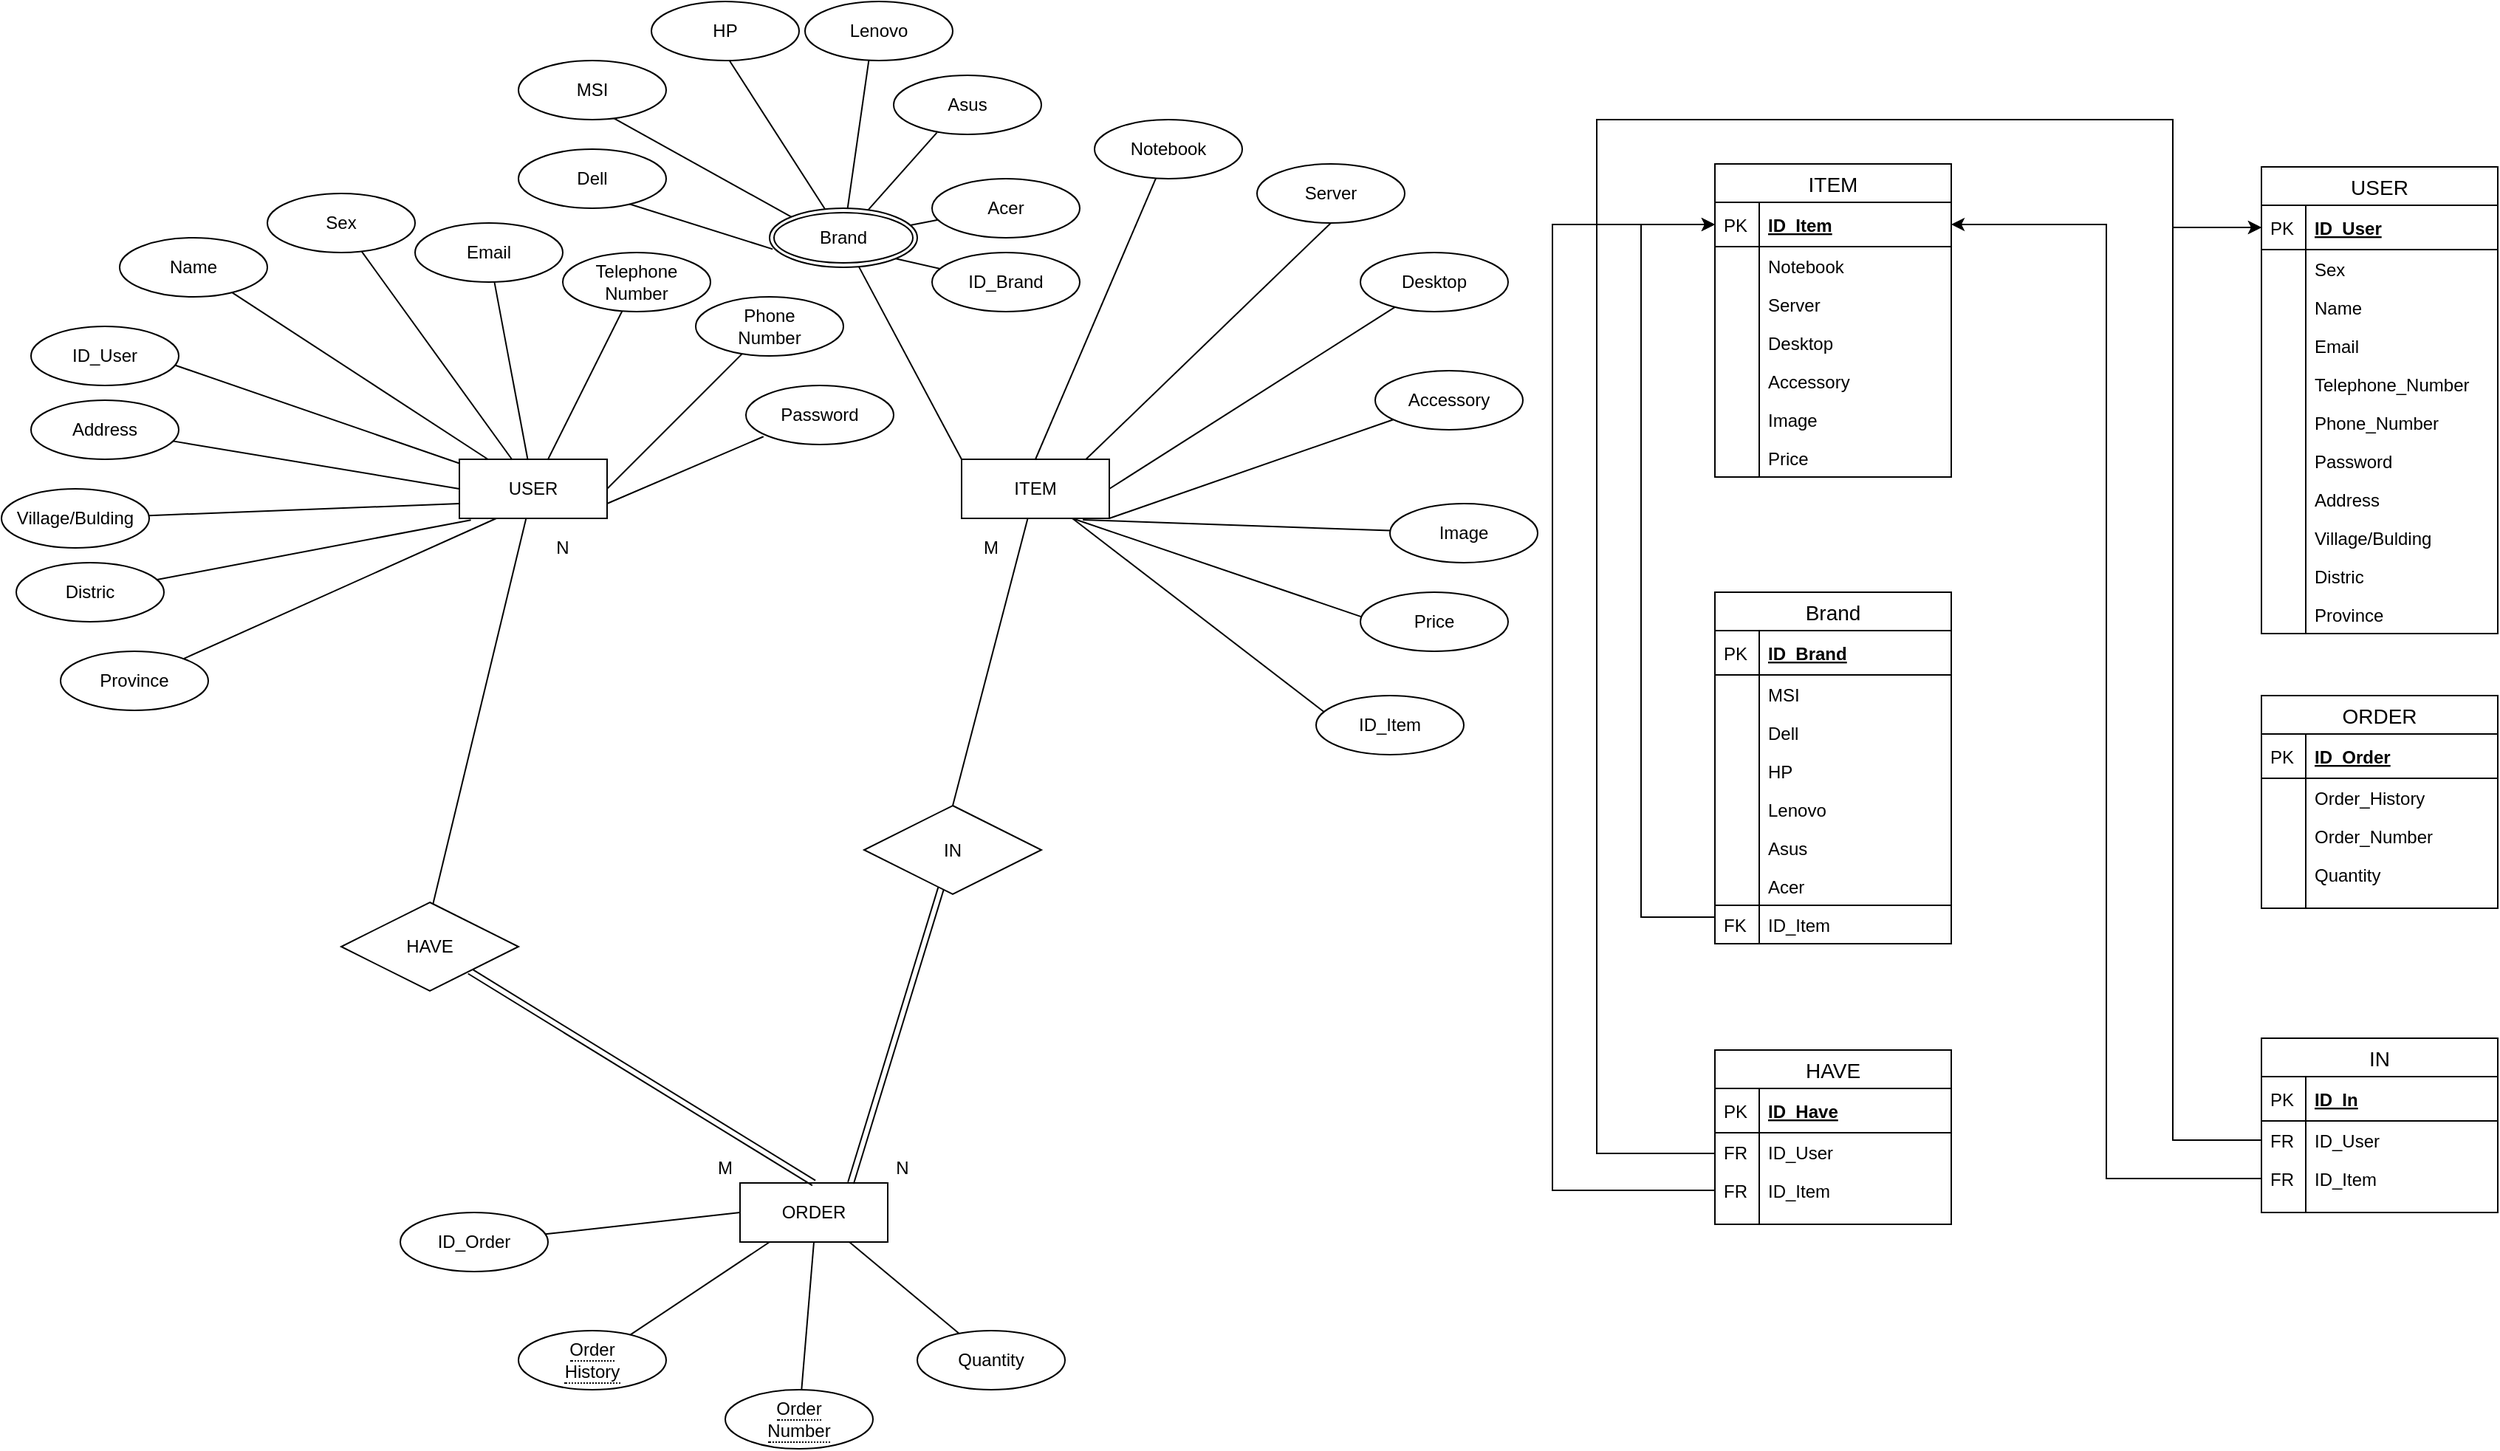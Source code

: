 <mxfile version="13.0.1" type="github"><diagram id="jLNJ8YTqnzQftKwEinK1" name="Page-1"><mxGraphModel dx="2751" dy="1066" grid="1" gridSize="10" guides="1" tooltips="1" connect="1" arrows="1" fold="1" page="1" pageScale="1" pageWidth="827" pageHeight="1169" math="0" shadow="0"><root><mxCell id="0"/><mxCell id="1" parent="0"/><mxCell id="xTYF9FZ2eSuwP9FKiqnU-60" style="edgeStyle=none;rounded=0;orthogonalLoop=1;jettySize=auto;html=1;entryX=0.5;entryY=0.167;entryDx=0;entryDy=0;entryPerimeter=0;endArrow=none;endFill=0;" edge="1" parent="1" source="xTYF9FZ2eSuwP9FKiqnU-1" target="xTYF9FZ2eSuwP9FKiqnU-59"><mxGeometry relative="1" as="geometry"/></mxCell><mxCell id="xTYF9FZ2eSuwP9FKiqnU-1" value="USER" style="whiteSpace=wrap;html=1;align=center;" vertex="1" parent="1"><mxGeometry x="80" y="320" width="100" height="40" as="geometry"/></mxCell><mxCell id="xTYF9FZ2eSuwP9FKiqnU-68" style="edgeStyle=none;rounded=0;orthogonalLoop=1;jettySize=auto;html=1;entryX=0.5;entryY=0;entryDx=0;entryDy=0;endArrow=none;endFill=0;" edge="1" parent="1" source="xTYF9FZ2eSuwP9FKiqnU-2" target="xTYF9FZ2eSuwP9FKiqnU-67"><mxGeometry relative="1" as="geometry"/></mxCell><mxCell id="xTYF9FZ2eSuwP9FKiqnU-2" value="ITEM" style="whiteSpace=wrap;html=1;align=center;" vertex="1" parent="1"><mxGeometry x="420" y="320" width="100" height="40" as="geometry"/></mxCell><mxCell id="xTYF9FZ2eSuwP9FKiqnU-27" style="edgeStyle=none;rounded=0;orthogonalLoop=1;jettySize=auto;html=1;entryX=0.821;entryY=1.025;entryDx=0;entryDy=0;entryPerimeter=0;endArrow=none;endFill=0;" edge="1" parent="1" source="xTYF9FZ2eSuwP9FKiqnU-3" target="xTYF9FZ2eSuwP9FKiqnU-2"><mxGeometry relative="1" as="geometry"/></mxCell><mxCell id="xTYF9FZ2eSuwP9FKiqnU-3" value="Image" style="ellipse;whiteSpace=wrap;html=1;align=center;" vertex="1" parent="1"><mxGeometry x="710" y="350" width="100" height="40" as="geometry"/></mxCell><mxCell id="xTYF9FZ2eSuwP9FKiqnU-22" style="edgeStyle=none;rounded=0;orthogonalLoop=1;jettySize=auto;html=1;entryX=0.5;entryY=0;entryDx=0;entryDy=0;endArrow=none;endFill=0;" edge="1" parent="1" source="xTYF9FZ2eSuwP9FKiqnU-4" target="xTYF9FZ2eSuwP9FKiqnU-2"><mxGeometry relative="1" as="geometry"/></mxCell><mxCell id="xTYF9FZ2eSuwP9FKiqnU-4" value="Notebook&lt;br&gt;" style="ellipse;whiteSpace=wrap;html=1;align=center;" vertex="1" parent="1"><mxGeometry x="510" y="90" width="100" height="40" as="geometry"/></mxCell><mxCell id="xTYF9FZ2eSuwP9FKiqnU-21" style="edgeStyle=none;rounded=0;orthogonalLoop=1;jettySize=auto;html=1;exitX=0.5;exitY=1;exitDx=0;exitDy=0;entryX=0.843;entryY=-0.002;entryDx=0;entryDy=0;entryPerimeter=0;endArrow=none;endFill=0;" edge="1" parent="1" source="xTYF9FZ2eSuwP9FKiqnU-5" target="xTYF9FZ2eSuwP9FKiqnU-2"><mxGeometry relative="1" as="geometry"/></mxCell><mxCell id="xTYF9FZ2eSuwP9FKiqnU-5" value="Server" style="ellipse;whiteSpace=wrap;html=1;align=center;" vertex="1" parent="1"><mxGeometry x="620" y="120" width="100" height="40" as="geometry"/></mxCell><mxCell id="xTYF9FZ2eSuwP9FKiqnU-20" style="edgeStyle=none;rounded=0;orthogonalLoop=1;jettySize=auto;html=1;entryX=0;entryY=0;entryDx=0;entryDy=0;endArrow=none;endFill=0;" edge="1" parent="1" source="xTYF9FZ2eSuwP9FKiqnU-7" target="xTYF9FZ2eSuwP9FKiqnU-2"><mxGeometry relative="1" as="geometry"/></mxCell><mxCell id="xTYF9FZ2eSuwP9FKiqnU-7" value="Brand" style="ellipse;shape=doubleEllipse;margin=3;whiteSpace=wrap;html=1;align=center;" vertex="1" parent="1"><mxGeometry x="290" y="150" width="100" height="40" as="geometry"/></mxCell><mxCell id="xTYF9FZ2eSuwP9FKiqnU-15" style="edgeStyle=none;rounded=0;orthogonalLoop=1;jettySize=auto;html=1;entryX=0;entryY=0;entryDx=0;entryDy=0;endArrow=none;endFill=0;" edge="1" parent="1" target="xTYF9FZ2eSuwP9FKiqnU-7"><mxGeometry relative="1" as="geometry"><mxPoint x="179.341" y="86.194" as="sourcePoint"/></mxGeometry></mxCell><mxCell id="xTYF9FZ2eSuwP9FKiqnU-16" style="edgeStyle=none;rounded=0;orthogonalLoop=1;jettySize=auto;html=1;endArrow=none;endFill=0;" edge="1" parent="1" target="xTYF9FZ2eSuwP9FKiqnU-7"><mxGeometry relative="1" as="geometry"><mxPoint x="262.43" y="49.372" as="sourcePoint"/></mxGeometry></mxCell><mxCell id="xTYF9FZ2eSuwP9FKiqnU-14" style="rounded=0;orthogonalLoop=1;jettySize=auto;html=1;entryX=0.021;entryY=0.692;entryDx=0;entryDy=0;entryPerimeter=0;endArrow=none;endFill=0;" edge="1" parent="1" target="xTYF9FZ2eSuwP9FKiqnU-7"><mxGeometry relative="1" as="geometry"><mxPoint x="179.559" y="142.232" as="sourcePoint"/></mxGeometry></mxCell><mxCell id="xTYF9FZ2eSuwP9FKiqnU-19" style="edgeStyle=none;rounded=0;orthogonalLoop=1;jettySize=auto;html=1;endArrow=none;endFill=0;" edge="1" parent="1" target="xTYF9FZ2eSuwP9FKiqnU-7"><mxGeometry relative="1" as="geometry"><mxPoint x="404.061" y="157.896" as="sourcePoint"/></mxGeometry></mxCell><mxCell id="xTYF9FZ2eSuwP9FKiqnU-18" style="edgeStyle=none;rounded=0;orthogonalLoop=1;jettySize=auto;html=1;endArrow=none;endFill=0;" edge="1" parent="1" target="xTYF9FZ2eSuwP9FKiqnU-7"><mxGeometry relative="1" as="geometry"><mxPoint x="403.276" y="98.848" as="sourcePoint"/></mxGeometry></mxCell><mxCell id="xTYF9FZ2eSuwP9FKiqnU-17" style="edgeStyle=none;rounded=0;orthogonalLoop=1;jettySize=auto;html=1;endArrow=none;endFill=0;" edge="1" parent="1" target="xTYF9FZ2eSuwP9FKiqnU-7"><mxGeometry relative="1" as="geometry"><mxPoint x="357.171" y="49.968" as="sourcePoint"/></mxGeometry></mxCell><mxCell id="xTYF9FZ2eSuwP9FKiqnU-25" style="edgeStyle=none;rounded=0;orthogonalLoop=1;jettySize=auto;html=1;entryX=1;entryY=0.5;entryDx=0;entryDy=0;endArrow=none;endFill=0;" edge="1" parent="1" target="xTYF9FZ2eSuwP9FKiqnU-2"><mxGeometry relative="1" as="geometry"><mxPoint x="713.391" y="216.933" as="sourcePoint"/></mxGeometry></mxCell><mxCell id="xTYF9FZ2eSuwP9FKiqnU-26" style="edgeStyle=none;rounded=0;orthogonalLoop=1;jettySize=auto;html=1;entryX=1;entryY=1;entryDx=0;entryDy=0;endArrow=none;endFill=0;" edge="1" parent="1" target="xTYF9FZ2eSuwP9FKiqnU-2"><mxGeometry relative="1" as="geometry"><mxPoint x="712.27" y="293.124" as="sourcePoint"/></mxGeometry></mxCell><mxCell id="xTYF9FZ2eSuwP9FKiqnU-29" style="edgeStyle=none;rounded=0;orthogonalLoop=1;jettySize=auto;html=1;entryX=0.75;entryY=1;entryDx=0;entryDy=0;endArrow=none;endFill=0;" edge="1" parent="1" target="xTYF9FZ2eSuwP9FKiqnU-2"><mxGeometry relative="1" as="geometry"><mxPoint x="691.923" y="427.038" as="sourcePoint"/></mxGeometry></mxCell><mxCell id="xTYF9FZ2eSuwP9FKiqnU-31" style="edgeStyle=none;rounded=0;orthogonalLoop=1;jettySize=auto;html=1;endArrow=none;endFill=0;" edge="1" parent="1" target="xTYF9FZ2eSuwP9FKiqnU-1"><mxGeometry relative="1" as="geometry"><mxPoint x="-121.981" y="252.99" as="sourcePoint"/></mxGeometry></mxCell><mxCell id="xTYF9FZ2eSuwP9FKiqnU-34" style="edgeStyle=none;rounded=0;orthogonalLoop=1;jettySize=auto;html=1;endArrow=none;endFill=0;" edge="1" parent="1" source="xTYF9FZ2eSuwP9FKiqnU-32" target="xTYF9FZ2eSuwP9FKiqnU-1"><mxGeometry relative="1" as="geometry"/></mxCell><mxCell id="xTYF9FZ2eSuwP9FKiqnU-32" value="Name" style="ellipse;whiteSpace=wrap;html=1;align=center;" vertex="1" parent="1"><mxGeometry x="-150" y="170" width="100" height="40" as="geometry"/></mxCell><mxCell id="xTYF9FZ2eSuwP9FKiqnU-35" style="edgeStyle=none;rounded=0;orthogonalLoop=1;jettySize=auto;html=1;endArrow=none;endFill=0;" edge="1" parent="1" target="xTYF9FZ2eSuwP9FKiqnU-1"><mxGeometry relative="1" as="geometry"><mxPoint x="13.815" y="179.221" as="sourcePoint"/></mxGeometry></mxCell><mxCell id="xTYF9FZ2eSuwP9FKiqnU-39" style="edgeStyle=none;rounded=0;orthogonalLoop=1;jettySize=auto;html=1;entryX=0;entryY=0.5;entryDx=0;entryDy=0;endArrow=none;endFill=0;" edge="1" parent="1" source="xTYF9FZ2eSuwP9FKiqnU-36" target="xTYF9FZ2eSuwP9FKiqnU-1"><mxGeometry relative="1" as="geometry"/></mxCell><mxCell id="xTYF9FZ2eSuwP9FKiqnU-36" value="Address" style="ellipse;whiteSpace=wrap;html=1;align=center;" vertex="1" parent="1"><mxGeometry x="-210" y="280" width="100" height="40" as="geometry"/></mxCell><mxCell id="xTYF9FZ2eSuwP9FKiqnU-41" style="edgeStyle=none;rounded=0;orthogonalLoop=1;jettySize=auto;html=1;endArrow=none;endFill=0;" edge="1" parent="1" target="xTYF9FZ2eSuwP9FKiqnU-1"><mxGeometry relative="1" as="geometry"><mxPoint x="103.704" y="199.945" as="sourcePoint"/></mxGeometry></mxCell><mxCell id="xTYF9FZ2eSuwP9FKiqnU-42" style="edgeStyle=none;rounded=0;orthogonalLoop=1;jettySize=auto;html=1;endArrow=none;endFill=0;" edge="1" parent="1" source="xTYF9FZ2eSuwP9FKiqnU-38" target="xTYF9FZ2eSuwP9FKiqnU-1"><mxGeometry relative="1" as="geometry"/></mxCell><mxCell id="xTYF9FZ2eSuwP9FKiqnU-38" value="Telephone&lt;br&gt;Number" style="ellipse;whiteSpace=wrap;html=1;align=center;" vertex="1" parent="1"><mxGeometry x="150" y="180" width="100" height="40" as="geometry"/></mxCell><mxCell id="xTYF9FZ2eSuwP9FKiqnU-43" style="edgeStyle=none;rounded=0;orthogonalLoop=1;jettySize=auto;html=1;entryX=1;entryY=0.5;entryDx=0;entryDy=0;endArrow=none;endFill=0;" edge="1" parent="1" source="xTYF9FZ2eSuwP9FKiqnU-40" target="xTYF9FZ2eSuwP9FKiqnU-1"><mxGeometry relative="1" as="geometry"/></mxCell><mxCell id="xTYF9FZ2eSuwP9FKiqnU-40" value="Phone&lt;br&gt;Number" style="ellipse;whiteSpace=wrap;html=1;align=center;" vertex="1" parent="1"><mxGeometry x="240" y="210" width="100" height="40" as="geometry"/></mxCell><mxCell id="xTYF9FZ2eSuwP9FKiqnU-66" style="edgeStyle=none;rounded=0;orthogonalLoop=1;jettySize=auto;html=1;entryX=0.75;entryY=1;entryDx=0;entryDy=0;endArrow=none;endFill=0;" edge="1" parent="1" target="xTYF9FZ2eSuwP9FKiqnU-2"><mxGeometry relative="1" as="geometry"><mxPoint x="666.932" y="492.256" as="sourcePoint"/></mxGeometry></mxCell><mxCell id="xTYF9FZ2eSuwP9FKiqnU-55" style="edgeStyle=none;rounded=0;orthogonalLoop=1;jettySize=auto;html=1;endArrow=none;endFill=0;" edge="1" parent="1" source="xTYF9FZ2eSuwP9FKiqnU-45" target="xTYF9FZ2eSuwP9FKiqnU-53"><mxGeometry relative="1" as="geometry"/></mxCell><mxCell id="xTYF9FZ2eSuwP9FKiqnU-45" value="&lt;span style=&quot;border-bottom: 1px dotted&quot;&gt;Order&lt;br&gt;History&lt;br&gt;&lt;/span&gt;" style="ellipse;whiteSpace=wrap;html=1;align=center;" vertex="1" parent="1"><mxGeometry x="120" y="910" width="100" height="40" as="geometry"/></mxCell><mxCell id="xTYF9FZ2eSuwP9FKiqnU-54" style="edgeStyle=none;rounded=0;orthogonalLoop=1;jettySize=auto;html=1;endArrow=none;endFill=0;entryX=1;entryY=0.75;entryDx=0;entryDy=0;" edge="1" parent="1" target="xTYF9FZ2eSuwP9FKiqnU-1"><mxGeometry relative="1" as="geometry"><mxPoint x="285.884" y="304.621" as="sourcePoint"/></mxGeometry></mxCell><mxCell id="xTYF9FZ2eSuwP9FKiqnU-52" style="edgeStyle=none;rounded=0;orthogonalLoop=1;jettySize=auto;html=1;entryX=0.25;entryY=1;entryDx=0;entryDy=0;endArrow=none;endFill=0;" edge="1" parent="1" target="xTYF9FZ2eSuwP9FKiqnU-1"><mxGeometry relative="1" as="geometry"><mxPoint x="-106.74" y="455.067" as="sourcePoint"/></mxGeometry></mxCell><mxCell id="xTYF9FZ2eSuwP9FKiqnU-51" style="edgeStyle=none;rounded=0;orthogonalLoop=1;jettySize=auto;html=1;entryX=0.078;entryY=1.028;entryDx=0;entryDy=0;entryPerimeter=0;endArrow=none;endFill=0;" edge="1" parent="1" target="xTYF9FZ2eSuwP9FKiqnU-1"><mxGeometry relative="1" as="geometry"><mxPoint x="-124.695" y="401.538" as="sourcePoint"/></mxGeometry></mxCell><mxCell id="xTYF9FZ2eSuwP9FKiqnU-50" style="edgeStyle=none;rounded=0;orthogonalLoop=1;jettySize=auto;html=1;entryX=0;entryY=0.75;entryDx=0;entryDy=0;endArrow=none;endFill=0;" edge="1" parent="1" source="xTYF9FZ2eSuwP9FKiqnU-49" target="xTYF9FZ2eSuwP9FKiqnU-1"><mxGeometry relative="1" as="geometry"/></mxCell><mxCell id="xTYF9FZ2eSuwP9FKiqnU-49" value="Village/Bulding" style="ellipse;whiteSpace=wrap;html=1;align=center;" vertex="1" parent="1"><mxGeometry x="-230" y="340" width="100" height="40" as="geometry"/></mxCell><mxCell id="xTYF9FZ2eSuwP9FKiqnU-58" style="edgeStyle=none;rounded=0;orthogonalLoop=1;jettySize=auto;html=1;endArrow=none;endFill=0;" edge="1" parent="1" source="xTYF9FZ2eSuwP9FKiqnU-53" target="xTYF9FZ2eSuwP9FKiqnU-57"><mxGeometry relative="1" as="geometry"/></mxCell><mxCell id="xTYF9FZ2eSuwP9FKiqnU-53" value="ORDER" style="whiteSpace=wrap;html=1;align=center;" vertex="1" parent="1"><mxGeometry x="270" y="810" width="100" height="40" as="geometry"/></mxCell><mxCell id="xTYF9FZ2eSuwP9FKiqnU-57" value="Quantity" style="ellipse;whiteSpace=wrap;html=1;align=center;" vertex="1" parent="1"><mxGeometry x="390" y="910" width="100" height="40" as="geometry"/></mxCell><mxCell id="xTYF9FZ2eSuwP9FKiqnU-61" style="edgeStyle=none;rounded=0;orthogonalLoop=1;jettySize=auto;html=1;entryX=0.5;entryY=0;entryDx=0;entryDy=0;endArrow=none;endFill=0;shape=link;" edge="1" parent="1" source="xTYF9FZ2eSuwP9FKiqnU-59" target="xTYF9FZ2eSuwP9FKiqnU-53"><mxGeometry relative="1" as="geometry"/></mxCell><mxCell id="xTYF9FZ2eSuwP9FKiqnU-59" value="HAVE" style="shape=rhombus;perimeter=rhombusPerimeter;whiteSpace=wrap;html=1;align=center;" vertex="1" parent="1"><mxGeometry y="620" width="120" height="60" as="geometry"/></mxCell><mxCell id="xTYF9FZ2eSuwP9FKiqnU-63" style="edgeStyle=none;rounded=0;orthogonalLoop=1;jettySize=auto;html=1;entryX=0.5;entryY=1;entryDx=0;entryDy=0;endArrow=none;endFill=0;" edge="1" parent="1" source="xTYF9FZ2eSuwP9FKiqnU-62" target="xTYF9FZ2eSuwP9FKiqnU-53"><mxGeometry relative="1" as="geometry"/></mxCell><mxCell id="xTYF9FZ2eSuwP9FKiqnU-62" value="&lt;span style=&quot;border-bottom: 1px dotted&quot;&gt;Order&lt;br&gt;Number&lt;br&gt;&lt;/span&gt;" style="ellipse;whiteSpace=wrap;html=1;align=center;" vertex="1" parent="1"><mxGeometry x="260" y="950" width="100" height="40" as="geometry"/></mxCell><mxCell id="xTYF9FZ2eSuwP9FKiqnU-65" style="edgeStyle=none;rounded=0;orthogonalLoop=1;jettySize=auto;html=1;entryX=0;entryY=0.5;entryDx=0;entryDy=0;endArrow=none;endFill=0;" edge="1" parent="1" source="xTYF9FZ2eSuwP9FKiqnU-64" target="xTYF9FZ2eSuwP9FKiqnU-53"><mxGeometry relative="1" as="geometry"/></mxCell><mxCell id="xTYF9FZ2eSuwP9FKiqnU-64" value="ID_Order" style="ellipse;whiteSpace=wrap;html=1;align=center;" vertex="1" parent="1"><mxGeometry x="40" y="830" width="100" height="40" as="geometry"/></mxCell><mxCell id="xTYF9FZ2eSuwP9FKiqnU-69" style="edgeStyle=none;rounded=0;orthogonalLoop=1;jettySize=auto;html=1;entryX=0.75;entryY=0;entryDx=0;entryDy=0;endArrow=none;endFill=0;shape=link;" edge="1" parent="1" source="xTYF9FZ2eSuwP9FKiqnU-67" target="xTYF9FZ2eSuwP9FKiqnU-53"><mxGeometry relative="1" as="geometry"/></mxCell><mxCell id="xTYF9FZ2eSuwP9FKiqnU-67" value="IN" style="shape=rhombus;perimeter=rhombusPerimeter;whiteSpace=wrap;html=1;align=center;" vertex="1" parent="1"><mxGeometry x="354" y="554.5" width="120" height="60" as="geometry"/></mxCell><mxCell id="xTYF9FZ2eSuwP9FKiqnU-70" value="N" style="text;html=1;strokeColor=none;fillColor=none;align=center;verticalAlign=middle;whiteSpace=wrap;rounded=0;" vertex="1" parent="1"><mxGeometry x="130" y="370" width="40" height="20" as="geometry"/></mxCell><mxCell id="xTYF9FZ2eSuwP9FKiqnU-71" value="M" style="text;html=1;strokeColor=none;fillColor=none;align=center;verticalAlign=middle;whiteSpace=wrap;rounded=0;" vertex="1" parent="1"><mxGeometry x="240" y="790" width="40" height="20" as="geometry"/></mxCell><mxCell id="xTYF9FZ2eSuwP9FKiqnU-72" value="N" style="text;html=1;strokeColor=none;fillColor=none;align=center;verticalAlign=middle;whiteSpace=wrap;rounded=0;" vertex="1" parent="1"><mxGeometry x="360" y="790" width="40" height="20" as="geometry"/></mxCell><mxCell id="xTYF9FZ2eSuwP9FKiqnU-73" value="M" style="text;html=1;strokeColor=none;fillColor=none;align=center;verticalAlign=middle;whiteSpace=wrap;rounded=0;" vertex="1" parent="1"><mxGeometry x="420" y="370" width="40" height="20" as="geometry"/></mxCell><mxCell id="xTYF9FZ2eSuwP9FKiqnU-113" style="edgeStyle=none;rounded=0;orthogonalLoop=1;jettySize=auto;html=1;entryX=1;entryY=1;entryDx=0;entryDy=0;endArrow=none;endFill=0;" edge="1" parent="1" target="xTYF9FZ2eSuwP9FKiqnU-7"><mxGeometry relative="1" as="geometry"><mxPoint x="405.4" y="190.959" as="sourcePoint"/></mxGeometry></mxCell><mxCell id="xTYF9FZ2eSuwP9FKiqnU-114" value="Asus" style="ellipse;whiteSpace=wrap;html=1;align=center;" vertex="1" parent="1"><mxGeometry x="374" y="60" width="100" height="40" as="geometry"/></mxCell><mxCell id="xTYF9FZ2eSuwP9FKiqnU-115" value="Desktop" style="ellipse;whiteSpace=wrap;html=1;align=center;" vertex="1" parent="1"><mxGeometry x="690" y="180" width="100" height="40" as="geometry"/></mxCell><mxCell id="xTYF9FZ2eSuwP9FKiqnU-116" value="Accessory" style="ellipse;whiteSpace=wrap;html=1;align=center;" vertex="1" parent="1"><mxGeometry x="700" y="260" width="100" height="40" as="geometry"/></mxCell><mxCell id="xTYF9FZ2eSuwP9FKiqnU-117" value="Price" style="ellipse;whiteSpace=wrap;html=1;align=center;" vertex="1" parent="1"><mxGeometry x="690" y="410" width="100" height="40" as="geometry"/></mxCell><mxCell id="xTYF9FZ2eSuwP9FKiqnU-119" value="ID_Item" style="ellipse;whiteSpace=wrap;html=1;align=center;" vertex="1" parent="1"><mxGeometry x="660" y="480" width="100" height="40" as="geometry"/></mxCell><mxCell id="xTYF9FZ2eSuwP9FKiqnU-120" value="Password" style="ellipse;whiteSpace=wrap;html=1;align=center;" vertex="1" parent="1"><mxGeometry x="274" y="270" width="100" height="40" as="geometry"/></mxCell><mxCell id="xTYF9FZ2eSuwP9FKiqnU-121" value="Email" style="ellipse;whiteSpace=wrap;html=1;align=center;" vertex="1" parent="1"><mxGeometry x="50" y="160" width="100" height="40" as="geometry"/></mxCell><mxCell id="xTYF9FZ2eSuwP9FKiqnU-122" value="Sex" style="ellipse;whiteSpace=wrap;html=1;align=center;" vertex="1" parent="1"><mxGeometry x="-50" y="140" width="100" height="40" as="geometry"/></mxCell><mxCell id="xTYF9FZ2eSuwP9FKiqnU-123" value="ID_User" style="ellipse;whiteSpace=wrap;html=1;align=center;" vertex="1" parent="1"><mxGeometry x="-210" y="230" width="100" height="40" as="geometry"/></mxCell><mxCell id="xTYF9FZ2eSuwP9FKiqnU-124" value="Distric" style="ellipse;whiteSpace=wrap;html=1;align=center;" vertex="1" parent="1"><mxGeometry x="-220" y="390" width="100" height="40" as="geometry"/></mxCell><mxCell id="xTYF9FZ2eSuwP9FKiqnU-125" value="Province" style="ellipse;whiteSpace=wrap;html=1;align=center;" vertex="1" parent="1"><mxGeometry x="-190" y="450" width="100" height="40" as="geometry"/></mxCell><mxCell id="xTYF9FZ2eSuwP9FKiqnU-126" value="ID_Brand" style="ellipse;whiteSpace=wrap;html=1;align=center;" vertex="1" parent="1"><mxGeometry x="400" y="180" width="100" height="40" as="geometry"/></mxCell><mxCell id="xTYF9FZ2eSuwP9FKiqnU-127" value="Lenovo" style="ellipse;whiteSpace=wrap;html=1;align=center;" vertex="1" parent="1"><mxGeometry x="314" y="10" width="100" height="40" as="geometry"/></mxCell><mxCell id="xTYF9FZ2eSuwP9FKiqnU-128" value="HP" style="ellipse;whiteSpace=wrap;html=1;align=center;" vertex="1" parent="1"><mxGeometry x="210" y="10" width="100" height="40" as="geometry"/></mxCell><mxCell id="xTYF9FZ2eSuwP9FKiqnU-129" value="MSI" style="ellipse;whiteSpace=wrap;html=1;align=center;" vertex="1" parent="1"><mxGeometry x="120" y="50" width="100" height="40" as="geometry"/></mxCell><mxCell id="xTYF9FZ2eSuwP9FKiqnU-132" value="Dell" style="ellipse;whiteSpace=wrap;html=1;align=center;" vertex="1" parent="1"><mxGeometry x="120" y="110" width="100" height="40" as="geometry"/></mxCell><mxCell id="xTYF9FZ2eSuwP9FKiqnU-133" value="Acer" style="ellipse;whiteSpace=wrap;html=1;align=center;" vertex="1" parent="1"><mxGeometry x="400" y="130" width="100" height="40" as="geometry"/></mxCell><mxCell id="xTYF9FZ2eSuwP9FKiqnU-138" style="edgeStyle=orthogonalEdgeStyle;rounded=0;orthogonalLoop=1;jettySize=auto;html=1;entryX=0;entryY=0.5;entryDx=0;entryDy=0;startArrow=classic;startFill=1;endArrow=none;endFill=0;" edge="1" parent="1" source="xTYF9FZ2eSuwP9FKiqnU-75" target="xTYF9FZ2eSuwP9FKiqnU-110"><mxGeometry relative="1" as="geometry"><Array as="points"><mxPoint x="880" y="161"/><mxPoint x="880" y="630"/><mxPoint x="930" y="630"/></Array></mxGeometry></mxCell><mxCell id="xTYF9FZ2eSuwP9FKiqnU-74" value="ITEM" style="swimlane;fontStyle=0;childLayout=stackLayout;horizontal=1;startSize=26;horizontalStack=0;resizeParent=1;resizeParentMax=0;resizeLast=0;collapsible=1;marginBottom=0;align=center;fontSize=14;" vertex="1" parent="1"><mxGeometry x="930" y="120" width="160" height="212" as="geometry"/></mxCell><mxCell id="xTYF9FZ2eSuwP9FKiqnU-75" value="ID_Item" style="shape=partialRectangle;top=0;left=0;right=0;bottom=1;align=left;verticalAlign=middle;fillColor=none;spacingLeft=34;spacingRight=4;overflow=hidden;rotatable=0;points=[[0,0.5],[1,0.5]];portConstraint=eastwest;dropTarget=0;fontStyle=5;fontSize=12;" vertex="1" parent="xTYF9FZ2eSuwP9FKiqnU-74"><mxGeometry y="26" width="160" height="30" as="geometry"/></mxCell><mxCell id="xTYF9FZ2eSuwP9FKiqnU-76" value="PK" style="shape=partialRectangle;top=0;left=0;bottom=0;fillColor=none;align=left;verticalAlign=middle;spacingLeft=4;spacingRight=4;overflow=hidden;rotatable=0;points=[];portConstraint=eastwest;part=1;fontSize=12;" vertex="1" connectable="0" parent="xTYF9FZ2eSuwP9FKiqnU-75"><mxGeometry width="30" height="30" as="geometry"/></mxCell><mxCell id="xTYF9FZ2eSuwP9FKiqnU-77" value="Notebook" style="shape=partialRectangle;top=0;left=0;right=0;bottom=0;align=left;verticalAlign=top;fillColor=none;spacingLeft=34;spacingRight=4;overflow=hidden;rotatable=0;points=[[0,0.5],[1,0.5]];portConstraint=eastwest;dropTarget=0;fontSize=12;" vertex="1" parent="xTYF9FZ2eSuwP9FKiqnU-74"><mxGeometry y="56" width="160" height="26" as="geometry"/></mxCell><mxCell id="xTYF9FZ2eSuwP9FKiqnU-78" value="" style="shape=partialRectangle;top=0;left=0;bottom=0;fillColor=none;align=left;verticalAlign=top;spacingLeft=4;spacingRight=4;overflow=hidden;rotatable=0;points=[];portConstraint=eastwest;part=1;fontSize=12;" vertex="1" connectable="0" parent="xTYF9FZ2eSuwP9FKiqnU-77"><mxGeometry width="30" height="26" as="geometry"/></mxCell><mxCell id="xTYF9FZ2eSuwP9FKiqnU-79" value="Server" style="shape=partialRectangle;top=0;left=0;right=0;bottom=0;align=left;verticalAlign=top;fillColor=none;spacingLeft=34;spacingRight=4;overflow=hidden;rotatable=0;points=[[0,0.5],[1,0.5]];portConstraint=eastwest;dropTarget=0;fontSize=12;" vertex="1" parent="xTYF9FZ2eSuwP9FKiqnU-74"><mxGeometry y="82" width="160" height="26" as="geometry"/></mxCell><mxCell id="xTYF9FZ2eSuwP9FKiqnU-80" value="" style="shape=partialRectangle;top=0;left=0;bottom=0;fillColor=none;align=left;verticalAlign=top;spacingLeft=4;spacingRight=4;overflow=hidden;rotatable=0;points=[];portConstraint=eastwest;part=1;fontSize=12;" vertex="1" connectable="0" parent="xTYF9FZ2eSuwP9FKiqnU-79"><mxGeometry width="30" height="26" as="geometry"/></mxCell><mxCell id="xTYF9FZ2eSuwP9FKiqnU-81" value="Desktop" style="shape=partialRectangle;top=0;left=0;right=0;bottom=0;align=left;verticalAlign=top;fillColor=none;spacingLeft=34;spacingRight=4;overflow=hidden;rotatable=0;points=[[0,0.5],[1,0.5]];portConstraint=eastwest;dropTarget=0;fontSize=12;" vertex="1" parent="xTYF9FZ2eSuwP9FKiqnU-74"><mxGeometry y="108" width="160" height="26" as="geometry"/></mxCell><mxCell id="xTYF9FZ2eSuwP9FKiqnU-82" value="" style="shape=partialRectangle;top=0;left=0;bottom=0;fillColor=none;align=left;verticalAlign=top;spacingLeft=4;spacingRight=4;overflow=hidden;rotatable=0;points=[];portConstraint=eastwest;part=1;fontSize=12;" vertex="1" connectable="0" parent="xTYF9FZ2eSuwP9FKiqnU-81"><mxGeometry width="30" height="26" as="geometry"/></mxCell><mxCell id="xTYF9FZ2eSuwP9FKiqnU-87" value="Accessory" style="shape=partialRectangle;top=0;left=0;right=0;bottom=0;align=left;verticalAlign=top;fillColor=none;spacingLeft=34;spacingRight=4;overflow=hidden;rotatable=0;points=[[0,0.5],[1,0.5]];portConstraint=eastwest;dropTarget=0;fontSize=12;" vertex="1" parent="xTYF9FZ2eSuwP9FKiqnU-74"><mxGeometry y="134" width="160" height="26" as="geometry"/></mxCell><mxCell id="xTYF9FZ2eSuwP9FKiqnU-88" value="" style="shape=partialRectangle;top=0;left=0;bottom=0;fillColor=none;align=left;verticalAlign=top;spacingLeft=4;spacingRight=4;overflow=hidden;rotatable=0;points=[];portConstraint=eastwest;part=1;fontSize=12;" vertex="1" connectable="0" parent="xTYF9FZ2eSuwP9FKiqnU-87"><mxGeometry width="30" height="26" as="geometry"/></mxCell><mxCell id="xTYF9FZ2eSuwP9FKiqnU-89" value="Image" style="shape=partialRectangle;top=0;left=0;right=0;bottom=0;align=left;verticalAlign=top;fillColor=none;spacingLeft=34;spacingRight=4;overflow=hidden;rotatable=0;points=[[0,0.5],[1,0.5]];portConstraint=eastwest;dropTarget=0;fontSize=12;" vertex="1" parent="xTYF9FZ2eSuwP9FKiqnU-74"><mxGeometry y="160" width="160" height="26" as="geometry"/></mxCell><mxCell id="xTYF9FZ2eSuwP9FKiqnU-90" value="" style="shape=partialRectangle;top=0;left=0;bottom=0;fillColor=none;align=left;verticalAlign=top;spacingLeft=4;spacingRight=4;overflow=hidden;rotatable=0;points=[];portConstraint=eastwest;part=1;fontSize=12;" vertex="1" connectable="0" parent="xTYF9FZ2eSuwP9FKiqnU-89"><mxGeometry width="30" height="26" as="geometry"/></mxCell><mxCell id="xTYF9FZ2eSuwP9FKiqnU-91" value="Price" style="shape=partialRectangle;top=0;left=0;right=0;bottom=0;align=left;verticalAlign=top;fillColor=none;spacingLeft=34;spacingRight=4;overflow=hidden;rotatable=0;points=[[0,0.5],[1,0.5]];portConstraint=eastwest;dropTarget=0;fontSize=12;" vertex="1" parent="xTYF9FZ2eSuwP9FKiqnU-74"><mxGeometry y="186" width="160" height="26" as="geometry"/></mxCell><mxCell id="xTYF9FZ2eSuwP9FKiqnU-92" value="" style="shape=partialRectangle;top=0;left=0;bottom=0;fillColor=none;align=left;verticalAlign=top;spacingLeft=4;spacingRight=4;overflow=hidden;rotatable=0;points=[];portConstraint=eastwest;part=1;fontSize=12;" vertex="1" connectable="0" parent="xTYF9FZ2eSuwP9FKiqnU-91"><mxGeometry width="30" height="26" as="geometry"/></mxCell><mxCell id="xTYF9FZ2eSuwP9FKiqnU-139" value="USER" style="swimlane;fontStyle=0;childLayout=stackLayout;horizontal=1;startSize=26;horizontalStack=0;resizeParent=1;resizeParentMax=0;resizeLast=0;collapsible=1;marginBottom=0;align=center;fontSize=14;" vertex="1" parent="1"><mxGeometry x="1300" y="122" width="160" height="316" as="geometry"/></mxCell><mxCell id="xTYF9FZ2eSuwP9FKiqnU-140" value="ID_User" style="shape=partialRectangle;top=0;left=0;right=0;bottom=1;align=left;verticalAlign=middle;fillColor=none;spacingLeft=34;spacingRight=4;overflow=hidden;rotatable=0;points=[[0,0.5],[1,0.5]];portConstraint=eastwest;dropTarget=0;fontStyle=5;fontSize=12;" vertex="1" parent="xTYF9FZ2eSuwP9FKiqnU-139"><mxGeometry y="26" width="160" height="30" as="geometry"/></mxCell><mxCell id="xTYF9FZ2eSuwP9FKiqnU-141" value="PK" style="shape=partialRectangle;top=0;left=0;bottom=0;fillColor=none;align=left;verticalAlign=middle;spacingLeft=4;spacingRight=4;overflow=hidden;rotatable=0;points=[];portConstraint=eastwest;part=1;fontSize=12;" vertex="1" connectable="0" parent="xTYF9FZ2eSuwP9FKiqnU-140"><mxGeometry width="30" height="30" as="geometry"/></mxCell><mxCell id="xTYF9FZ2eSuwP9FKiqnU-142" value="Sex" style="shape=partialRectangle;top=0;left=0;right=0;bottom=0;align=left;verticalAlign=top;fillColor=none;spacingLeft=34;spacingRight=4;overflow=hidden;rotatable=0;points=[[0,0.5],[1,0.5]];portConstraint=eastwest;dropTarget=0;fontSize=12;" vertex="1" parent="xTYF9FZ2eSuwP9FKiqnU-139"><mxGeometry y="56" width="160" height="26" as="geometry"/></mxCell><mxCell id="xTYF9FZ2eSuwP9FKiqnU-143" value="" style="shape=partialRectangle;top=0;left=0;bottom=0;fillColor=none;align=left;verticalAlign=top;spacingLeft=4;spacingRight=4;overflow=hidden;rotatable=0;points=[];portConstraint=eastwest;part=1;fontSize=12;" vertex="1" connectable="0" parent="xTYF9FZ2eSuwP9FKiqnU-142"><mxGeometry width="30" height="26" as="geometry"/></mxCell><mxCell id="xTYF9FZ2eSuwP9FKiqnU-144" value="Name" style="shape=partialRectangle;top=0;left=0;right=0;bottom=0;align=left;verticalAlign=top;fillColor=none;spacingLeft=34;spacingRight=4;overflow=hidden;rotatable=0;points=[[0,0.5],[1,0.5]];portConstraint=eastwest;dropTarget=0;fontSize=12;" vertex="1" parent="xTYF9FZ2eSuwP9FKiqnU-139"><mxGeometry y="82" width="160" height="26" as="geometry"/></mxCell><mxCell id="xTYF9FZ2eSuwP9FKiqnU-145" value="" style="shape=partialRectangle;top=0;left=0;bottom=0;fillColor=none;align=left;verticalAlign=top;spacingLeft=4;spacingRight=4;overflow=hidden;rotatable=0;points=[];portConstraint=eastwest;part=1;fontSize=12;" vertex="1" connectable="0" parent="xTYF9FZ2eSuwP9FKiqnU-144"><mxGeometry width="30" height="26" as="geometry"/></mxCell><mxCell id="xTYF9FZ2eSuwP9FKiqnU-146" value="Email" style="shape=partialRectangle;top=0;left=0;right=0;bottom=0;align=left;verticalAlign=top;fillColor=none;spacingLeft=34;spacingRight=4;overflow=hidden;rotatable=0;points=[[0,0.5],[1,0.5]];portConstraint=eastwest;dropTarget=0;fontSize=12;" vertex="1" parent="xTYF9FZ2eSuwP9FKiqnU-139"><mxGeometry y="108" width="160" height="26" as="geometry"/></mxCell><mxCell id="xTYF9FZ2eSuwP9FKiqnU-147" value="" style="shape=partialRectangle;top=0;left=0;bottom=0;fillColor=none;align=left;verticalAlign=top;spacingLeft=4;spacingRight=4;overflow=hidden;rotatable=0;points=[];portConstraint=eastwest;part=1;fontSize=12;" vertex="1" connectable="0" parent="xTYF9FZ2eSuwP9FKiqnU-146"><mxGeometry width="30" height="26" as="geometry"/></mxCell><mxCell id="xTYF9FZ2eSuwP9FKiqnU-150" value="Telephone_Number" style="shape=partialRectangle;top=0;left=0;right=0;bottom=0;align=left;verticalAlign=top;fillColor=none;spacingLeft=34;spacingRight=4;overflow=hidden;rotatable=0;points=[[0,0.5],[1,0.5]];portConstraint=eastwest;dropTarget=0;fontSize=12;" vertex="1" parent="xTYF9FZ2eSuwP9FKiqnU-139"><mxGeometry y="134" width="160" height="26" as="geometry"/></mxCell><mxCell id="xTYF9FZ2eSuwP9FKiqnU-151" value="" style="shape=partialRectangle;top=0;left=0;bottom=0;fillColor=none;align=left;verticalAlign=top;spacingLeft=4;spacingRight=4;overflow=hidden;rotatable=0;points=[];portConstraint=eastwest;part=1;fontSize=12;" vertex="1" connectable="0" parent="xTYF9FZ2eSuwP9FKiqnU-150"><mxGeometry width="30" height="26" as="geometry"/></mxCell><mxCell id="xTYF9FZ2eSuwP9FKiqnU-158" value="Phone_Number" style="shape=partialRectangle;top=0;left=0;right=0;bottom=0;align=left;verticalAlign=top;fillColor=none;spacingLeft=34;spacingRight=4;overflow=hidden;rotatable=0;points=[[0,0.5],[1,0.5]];portConstraint=eastwest;dropTarget=0;fontSize=12;" vertex="1" parent="xTYF9FZ2eSuwP9FKiqnU-139"><mxGeometry y="160" width="160" height="26" as="geometry"/></mxCell><mxCell id="xTYF9FZ2eSuwP9FKiqnU-159" value="" style="shape=partialRectangle;top=0;left=0;bottom=0;fillColor=none;align=left;verticalAlign=top;spacingLeft=4;spacingRight=4;overflow=hidden;rotatable=0;points=[];portConstraint=eastwest;part=1;fontSize=12;" vertex="1" connectable="0" parent="xTYF9FZ2eSuwP9FKiqnU-158"><mxGeometry width="30" height="26" as="geometry"/></mxCell><mxCell id="xTYF9FZ2eSuwP9FKiqnU-164" value="Password" style="shape=partialRectangle;top=0;left=0;right=0;bottom=0;align=left;verticalAlign=top;fillColor=none;spacingLeft=34;spacingRight=4;overflow=hidden;rotatable=0;points=[[0,0.5],[1,0.5]];portConstraint=eastwest;dropTarget=0;fontSize=12;" vertex="1" parent="xTYF9FZ2eSuwP9FKiqnU-139"><mxGeometry y="186" width="160" height="26" as="geometry"/></mxCell><mxCell id="xTYF9FZ2eSuwP9FKiqnU-165" value="" style="shape=partialRectangle;top=0;left=0;bottom=0;fillColor=none;align=left;verticalAlign=top;spacingLeft=4;spacingRight=4;overflow=hidden;rotatable=0;points=[];portConstraint=eastwest;part=1;fontSize=12;" vertex="1" connectable="0" parent="xTYF9FZ2eSuwP9FKiqnU-164"><mxGeometry width="30" height="26" as="geometry"/></mxCell><mxCell id="xTYF9FZ2eSuwP9FKiqnU-162" value="Address" style="shape=partialRectangle;top=0;left=0;right=0;bottom=0;align=left;verticalAlign=top;fillColor=none;spacingLeft=34;spacingRight=4;overflow=hidden;rotatable=0;points=[[0,0.5],[1,0.5]];portConstraint=eastwest;dropTarget=0;fontSize=12;" vertex="1" parent="xTYF9FZ2eSuwP9FKiqnU-139"><mxGeometry y="212" width="160" height="26" as="geometry"/></mxCell><mxCell id="xTYF9FZ2eSuwP9FKiqnU-163" value="" style="shape=partialRectangle;top=0;left=0;bottom=0;fillColor=none;align=left;verticalAlign=top;spacingLeft=4;spacingRight=4;overflow=hidden;rotatable=0;points=[];portConstraint=eastwest;part=1;fontSize=12;" vertex="1" connectable="0" parent="xTYF9FZ2eSuwP9FKiqnU-162"><mxGeometry width="30" height="26" as="geometry"/></mxCell><mxCell id="xTYF9FZ2eSuwP9FKiqnU-160" value="Village/Bulding" style="shape=partialRectangle;top=0;left=0;right=0;bottom=0;align=left;verticalAlign=top;fillColor=none;spacingLeft=34;spacingRight=4;overflow=hidden;rotatable=0;points=[[0,0.5],[1,0.5]];portConstraint=eastwest;dropTarget=0;fontSize=12;" vertex="1" parent="xTYF9FZ2eSuwP9FKiqnU-139"><mxGeometry y="238" width="160" height="26" as="geometry"/></mxCell><mxCell id="xTYF9FZ2eSuwP9FKiqnU-161" value="" style="shape=partialRectangle;top=0;left=0;bottom=0;fillColor=none;align=left;verticalAlign=top;spacingLeft=4;spacingRight=4;overflow=hidden;rotatable=0;points=[];portConstraint=eastwest;part=1;fontSize=12;" vertex="1" connectable="0" parent="xTYF9FZ2eSuwP9FKiqnU-160"><mxGeometry width="30" height="26" as="geometry"/></mxCell><mxCell id="xTYF9FZ2eSuwP9FKiqnU-152" value="Distric" style="shape=partialRectangle;top=0;left=0;right=0;bottom=0;align=left;verticalAlign=top;fillColor=none;spacingLeft=34;spacingRight=4;overflow=hidden;rotatable=0;points=[[0,0.5],[1,0.5]];portConstraint=eastwest;dropTarget=0;fontSize=12;" vertex="1" parent="xTYF9FZ2eSuwP9FKiqnU-139"><mxGeometry y="264" width="160" height="26" as="geometry"/></mxCell><mxCell id="xTYF9FZ2eSuwP9FKiqnU-153" value="" style="shape=partialRectangle;top=0;left=0;bottom=0;fillColor=none;align=left;verticalAlign=top;spacingLeft=4;spacingRight=4;overflow=hidden;rotatable=0;points=[];portConstraint=eastwest;part=1;fontSize=12;" vertex="1" connectable="0" parent="xTYF9FZ2eSuwP9FKiqnU-152"><mxGeometry width="30" height="26" as="geometry"/></mxCell><mxCell id="xTYF9FZ2eSuwP9FKiqnU-154" value="Province" style="shape=partialRectangle;top=0;left=0;right=0;bottom=0;align=left;verticalAlign=top;fillColor=none;spacingLeft=34;spacingRight=4;overflow=hidden;rotatable=0;points=[[0,0.5],[1,0.5]];portConstraint=eastwest;dropTarget=0;fontSize=12;" vertex="1" parent="xTYF9FZ2eSuwP9FKiqnU-139"><mxGeometry y="290" width="160" height="26" as="geometry"/></mxCell><mxCell id="xTYF9FZ2eSuwP9FKiqnU-155" value="" style="shape=partialRectangle;top=0;left=0;bottom=0;fillColor=none;align=left;verticalAlign=top;spacingLeft=4;spacingRight=4;overflow=hidden;rotatable=0;points=[];portConstraint=eastwest;part=1;fontSize=12;" vertex="1" connectable="0" parent="xTYF9FZ2eSuwP9FKiqnU-154"><mxGeometry width="30" height="26" as="geometry"/></mxCell><mxCell id="xTYF9FZ2eSuwP9FKiqnU-97" value="Brand" style="swimlane;fontStyle=0;childLayout=stackLayout;horizontal=1;startSize=26;horizontalStack=0;resizeParent=1;resizeParentMax=0;resizeLast=0;collapsible=1;marginBottom=0;align=center;fontSize=14;" vertex="1" parent="1"><mxGeometry x="930" y="410" width="160" height="238" as="geometry"/></mxCell><mxCell id="xTYF9FZ2eSuwP9FKiqnU-98" value="ID_Brand" style="shape=partialRectangle;top=0;left=0;right=0;bottom=1;align=left;verticalAlign=middle;fillColor=none;spacingLeft=34;spacingRight=4;overflow=hidden;rotatable=0;points=[[0,0.5],[1,0.5]];portConstraint=eastwest;dropTarget=0;fontStyle=5;fontSize=12;" vertex="1" parent="xTYF9FZ2eSuwP9FKiqnU-97"><mxGeometry y="26" width="160" height="30" as="geometry"/></mxCell><mxCell id="xTYF9FZ2eSuwP9FKiqnU-99" value="PK" style="shape=partialRectangle;top=0;left=0;bottom=0;fillColor=none;align=left;verticalAlign=middle;spacingLeft=4;spacingRight=4;overflow=hidden;rotatable=0;points=[];portConstraint=eastwest;part=1;fontSize=12;" vertex="1" connectable="0" parent="xTYF9FZ2eSuwP9FKiqnU-98"><mxGeometry width="30" height="30" as="geometry"/></mxCell><mxCell id="xTYF9FZ2eSuwP9FKiqnU-100" value="MSI" style="shape=partialRectangle;top=0;left=0;right=0;bottom=0;align=left;verticalAlign=top;fillColor=none;spacingLeft=34;spacingRight=4;overflow=hidden;rotatable=0;points=[[0,0.5],[1,0.5]];portConstraint=eastwest;dropTarget=0;fontSize=12;" vertex="1" parent="xTYF9FZ2eSuwP9FKiqnU-97"><mxGeometry y="56" width="160" height="26" as="geometry"/></mxCell><mxCell id="xTYF9FZ2eSuwP9FKiqnU-101" value="" style="shape=partialRectangle;top=0;left=0;bottom=0;fillColor=none;align=left;verticalAlign=top;spacingLeft=4;spacingRight=4;overflow=hidden;rotatable=0;points=[];portConstraint=eastwest;part=1;fontSize=12;" vertex="1" connectable="0" parent="xTYF9FZ2eSuwP9FKiqnU-100"><mxGeometry width="30" height="26" as="geometry"/></mxCell><mxCell id="xTYF9FZ2eSuwP9FKiqnU-102" value="Dell" style="shape=partialRectangle;top=0;left=0;right=0;bottom=0;align=left;verticalAlign=top;fillColor=none;spacingLeft=34;spacingRight=4;overflow=hidden;rotatable=0;points=[[0,0.5],[1,0.5]];portConstraint=eastwest;dropTarget=0;fontSize=12;" vertex="1" parent="xTYF9FZ2eSuwP9FKiqnU-97"><mxGeometry y="82" width="160" height="26" as="geometry"/></mxCell><mxCell id="xTYF9FZ2eSuwP9FKiqnU-103" value="" style="shape=partialRectangle;top=0;left=0;bottom=0;fillColor=none;align=left;verticalAlign=top;spacingLeft=4;spacingRight=4;overflow=hidden;rotatable=0;points=[];portConstraint=eastwest;part=1;fontSize=12;" vertex="1" connectable="0" parent="xTYF9FZ2eSuwP9FKiqnU-102"><mxGeometry width="30" height="26" as="geometry"/></mxCell><mxCell id="xTYF9FZ2eSuwP9FKiqnU-104" value="HP" style="shape=partialRectangle;top=0;left=0;right=0;bottom=0;align=left;verticalAlign=top;fillColor=none;spacingLeft=34;spacingRight=4;overflow=hidden;rotatable=0;points=[[0,0.5],[1,0.5]];portConstraint=eastwest;dropTarget=0;fontSize=12;" vertex="1" parent="xTYF9FZ2eSuwP9FKiqnU-97"><mxGeometry y="108" width="160" height="26" as="geometry"/></mxCell><mxCell id="xTYF9FZ2eSuwP9FKiqnU-105" value="" style="shape=partialRectangle;top=0;left=0;bottom=0;fillColor=none;align=left;verticalAlign=top;spacingLeft=4;spacingRight=4;overflow=hidden;rotatable=0;points=[];portConstraint=eastwest;part=1;fontSize=12;" vertex="1" connectable="0" parent="xTYF9FZ2eSuwP9FKiqnU-104"><mxGeometry width="30" height="26" as="geometry"/></mxCell><mxCell id="xTYF9FZ2eSuwP9FKiqnU-106" value="Lenovo" style="shape=partialRectangle;top=0;left=0;right=0;bottom=0;align=left;verticalAlign=top;fillColor=none;spacingLeft=34;spacingRight=4;overflow=hidden;rotatable=0;points=[[0,0.5],[1,0.5]];portConstraint=eastwest;dropTarget=0;fontSize=12;" vertex="1" parent="xTYF9FZ2eSuwP9FKiqnU-97"><mxGeometry y="134" width="160" height="26" as="geometry"/></mxCell><mxCell id="xTYF9FZ2eSuwP9FKiqnU-107" value="" style="shape=partialRectangle;top=0;left=0;bottom=0;fillColor=none;align=left;verticalAlign=top;spacingLeft=4;spacingRight=4;overflow=hidden;rotatable=0;points=[];portConstraint=eastwest;part=1;fontSize=12;" vertex="1" connectable="0" parent="xTYF9FZ2eSuwP9FKiqnU-106"><mxGeometry width="30" height="26" as="geometry"/></mxCell><mxCell id="xTYF9FZ2eSuwP9FKiqnU-108" value="Asus" style="shape=partialRectangle;top=0;left=0;right=0;bottom=0;align=left;verticalAlign=top;fillColor=none;spacingLeft=34;spacingRight=4;overflow=hidden;rotatable=0;points=[[0,0.5],[1,0.5]];portConstraint=eastwest;dropTarget=0;fontSize=12;" vertex="1" parent="xTYF9FZ2eSuwP9FKiqnU-97"><mxGeometry y="160" width="160" height="26" as="geometry"/></mxCell><mxCell id="xTYF9FZ2eSuwP9FKiqnU-109" value="" style="shape=partialRectangle;top=0;left=0;bottom=0;fillColor=none;align=left;verticalAlign=top;spacingLeft=4;spacingRight=4;overflow=hidden;rotatable=0;points=[];portConstraint=eastwest;part=1;fontSize=12;" vertex="1" connectable="0" parent="xTYF9FZ2eSuwP9FKiqnU-108"><mxGeometry width="30" height="26" as="geometry"/></mxCell><mxCell id="xTYF9FZ2eSuwP9FKiqnU-134" value="Acer" style="shape=partialRectangle;top=0;left=0;right=0;bottom=1;align=left;verticalAlign=top;fillColor=none;spacingLeft=34;spacingRight=4;overflow=hidden;rotatable=0;points=[[0,0.5],[1,0.5]];portConstraint=eastwest;dropTarget=0;fontSize=12;" vertex="1" parent="xTYF9FZ2eSuwP9FKiqnU-97"><mxGeometry y="186" width="160" height="26" as="geometry"/></mxCell><mxCell id="xTYF9FZ2eSuwP9FKiqnU-135" value="" style="shape=partialRectangle;top=0;left=0;bottom=0;fillColor=none;align=left;verticalAlign=top;spacingLeft=4;spacingRight=4;overflow=hidden;rotatable=0;points=[];portConstraint=eastwest;part=1;fontSize=12;" vertex="1" connectable="0" parent="xTYF9FZ2eSuwP9FKiqnU-134"><mxGeometry width="30" height="26" as="geometry"/></mxCell><mxCell id="xTYF9FZ2eSuwP9FKiqnU-110" value="ID_Item" style="shape=partialRectangle;top=0;left=0;right=0;bottom=0;align=left;verticalAlign=top;fillColor=none;spacingLeft=34;spacingRight=4;overflow=hidden;rotatable=0;points=[[0,0.5],[1,0.5]];portConstraint=eastwest;dropTarget=0;fontSize=12;" vertex="1" parent="xTYF9FZ2eSuwP9FKiqnU-97"><mxGeometry y="212" width="160" height="26" as="geometry"/></mxCell><mxCell id="xTYF9FZ2eSuwP9FKiqnU-111" value="FK" style="shape=partialRectangle;top=0;left=0;bottom=0;fillColor=none;align=left;verticalAlign=top;spacingLeft=4;spacingRight=4;overflow=hidden;rotatable=0;points=[];portConstraint=eastwest;part=1;fontSize=12;" vertex="1" connectable="0" parent="xTYF9FZ2eSuwP9FKiqnU-110"><mxGeometry width="30" height="26" as="geometry"/></mxCell><mxCell id="xTYF9FZ2eSuwP9FKiqnU-166" value="ORDER" style="swimlane;fontStyle=0;childLayout=stackLayout;horizontal=1;startSize=26;horizontalStack=0;resizeParent=1;resizeParentMax=0;resizeLast=0;collapsible=1;marginBottom=0;align=center;fontSize=14;" vertex="1" parent="1"><mxGeometry x="1300" y="480" width="160" height="144" as="geometry"/></mxCell><mxCell id="xTYF9FZ2eSuwP9FKiqnU-167" value="ID_Order" style="shape=partialRectangle;top=0;left=0;right=0;bottom=1;align=left;verticalAlign=middle;fillColor=none;spacingLeft=34;spacingRight=4;overflow=hidden;rotatable=0;points=[[0,0.5],[1,0.5]];portConstraint=eastwest;dropTarget=0;fontStyle=5;fontSize=12;" vertex="1" parent="xTYF9FZ2eSuwP9FKiqnU-166"><mxGeometry y="26" width="160" height="30" as="geometry"/></mxCell><mxCell id="xTYF9FZ2eSuwP9FKiqnU-168" value="PK" style="shape=partialRectangle;top=0;left=0;bottom=0;fillColor=none;align=left;verticalAlign=middle;spacingLeft=4;spacingRight=4;overflow=hidden;rotatable=0;points=[];portConstraint=eastwest;part=1;fontSize=12;" vertex="1" connectable="0" parent="xTYF9FZ2eSuwP9FKiqnU-167"><mxGeometry width="30" height="30" as="geometry"/></mxCell><mxCell id="xTYF9FZ2eSuwP9FKiqnU-169" value="Order_History" style="shape=partialRectangle;top=0;left=0;right=0;bottom=0;align=left;verticalAlign=top;fillColor=none;spacingLeft=34;spacingRight=4;overflow=hidden;rotatable=0;points=[[0,0.5],[1,0.5]];portConstraint=eastwest;dropTarget=0;fontSize=12;" vertex="1" parent="xTYF9FZ2eSuwP9FKiqnU-166"><mxGeometry y="56" width="160" height="26" as="geometry"/></mxCell><mxCell id="xTYF9FZ2eSuwP9FKiqnU-170" value="" style="shape=partialRectangle;top=0;left=0;bottom=0;fillColor=none;align=left;verticalAlign=top;spacingLeft=4;spacingRight=4;overflow=hidden;rotatable=0;points=[];portConstraint=eastwest;part=1;fontSize=12;" vertex="1" connectable="0" parent="xTYF9FZ2eSuwP9FKiqnU-169"><mxGeometry width="30" height="26" as="geometry"/></mxCell><mxCell id="xTYF9FZ2eSuwP9FKiqnU-171" value="Order_Number" style="shape=partialRectangle;top=0;left=0;right=0;bottom=0;align=left;verticalAlign=top;fillColor=none;spacingLeft=34;spacingRight=4;overflow=hidden;rotatable=0;points=[[0,0.5],[1,0.5]];portConstraint=eastwest;dropTarget=0;fontSize=12;" vertex="1" parent="xTYF9FZ2eSuwP9FKiqnU-166"><mxGeometry y="82" width="160" height="26" as="geometry"/></mxCell><mxCell id="xTYF9FZ2eSuwP9FKiqnU-172" value="" style="shape=partialRectangle;top=0;left=0;bottom=0;fillColor=none;align=left;verticalAlign=top;spacingLeft=4;spacingRight=4;overflow=hidden;rotatable=0;points=[];portConstraint=eastwest;part=1;fontSize=12;" vertex="1" connectable="0" parent="xTYF9FZ2eSuwP9FKiqnU-171"><mxGeometry width="30" height="26" as="geometry"/></mxCell><mxCell id="xTYF9FZ2eSuwP9FKiqnU-173" value="Quantity" style="shape=partialRectangle;top=0;left=0;right=0;bottom=0;align=left;verticalAlign=top;fillColor=none;spacingLeft=34;spacingRight=4;overflow=hidden;rotatable=0;points=[[0,0.5],[1,0.5]];portConstraint=eastwest;dropTarget=0;fontSize=12;" vertex="1" parent="xTYF9FZ2eSuwP9FKiqnU-166"><mxGeometry y="108" width="160" height="26" as="geometry"/></mxCell><mxCell id="xTYF9FZ2eSuwP9FKiqnU-174" value="" style="shape=partialRectangle;top=0;left=0;bottom=0;fillColor=none;align=left;verticalAlign=top;spacingLeft=4;spacingRight=4;overflow=hidden;rotatable=0;points=[];portConstraint=eastwest;part=1;fontSize=12;" vertex="1" connectable="0" parent="xTYF9FZ2eSuwP9FKiqnU-173"><mxGeometry width="30" height="26" as="geometry"/></mxCell><mxCell id="xTYF9FZ2eSuwP9FKiqnU-175" value="" style="shape=partialRectangle;top=0;left=0;right=0;bottom=0;align=left;verticalAlign=top;fillColor=none;spacingLeft=34;spacingRight=4;overflow=hidden;rotatable=0;points=[[0,0.5],[1,0.5]];portConstraint=eastwest;dropTarget=0;fontSize=12;" vertex="1" parent="xTYF9FZ2eSuwP9FKiqnU-166"><mxGeometry y="134" width="160" height="10" as="geometry"/></mxCell><mxCell id="xTYF9FZ2eSuwP9FKiqnU-176" value="" style="shape=partialRectangle;top=0;left=0;bottom=0;fillColor=none;align=left;verticalAlign=top;spacingLeft=4;spacingRight=4;overflow=hidden;rotatable=0;points=[];portConstraint=eastwest;part=1;fontSize=12;" vertex="1" connectable="0" parent="xTYF9FZ2eSuwP9FKiqnU-175"><mxGeometry width="30" height="10" as="geometry"/></mxCell><mxCell id="xTYF9FZ2eSuwP9FKiqnU-177" value="HAVE" style="swimlane;fontStyle=0;childLayout=stackLayout;horizontal=1;startSize=26;horizontalStack=0;resizeParent=1;resizeParentMax=0;resizeLast=0;collapsible=1;marginBottom=0;align=center;fontSize=14;" vertex="1" parent="1"><mxGeometry x="930" y="720" width="160" height="118" as="geometry"/></mxCell><mxCell id="xTYF9FZ2eSuwP9FKiqnU-178" value="ID_Have" style="shape=partialRectangle;top=0;left=0;right=0;bottom=1;align=left;verticalAlign=middle;fillColor=none;spacingLeft=34;spacingRight=4;overflow=hidden;rotatable=0;points=[[0,0.5],[1,0.5]];portConstraint=eastwest;dropTarget=0;fontStyle=5;fontSize=12;" vertex="1" parent="xTYF9FZ2eSuwP9FKiqnU-177"><mxGeometry y="26" width="160" height="30" as="geometry"/></mxCell><mxCell id="xTYF9FZ2eSuwP9FKiqnU-179" value="PK" style="shape=partialRectangle;top=0;left=0;bottom=0;fillColor=none;align=left;verticalAlign=middle;spacingLeft=4;spacingRight=4;overflow=hidden;rotatable=0;points=[];portConstraint=eastwest;part=1;fontSize=12;" vertex="1" connectable="0" parent="xTYF9FZ2eSuwP9FKiqnU-178"><mxGeometry width="30" height="30" as="geometry"/></mxCell><mxCell id="xTYF9FZ2eSuwP9FKiqnU-180" value="ID_User" style="shape=partialRectangle;top=0;left=0;right=0;bottom=0;align=left;verticalAlign=top;fillColor=none;spacingLeft=34;spacingRight=4;overflow=hidden;rotatable=0;points=[[0,0.5],[1,0.5]];portConstraint=eastwest;dropTarget=0;fontSize=12;" vertex="1" parent="xTYF9FZ2eSuwP9FKiqnU-177"><mxGeometry y="56" width="160" height="26" as="geometry"/></mxCell><mxCell id="xTYF9FZ2eSuwP9FKiqnU-181" value="FR" style="shape=partialRectangle;top=0;left=0;bottom=0;fillColor=none;align=left;verticalAlign=top;spacingLeft=4;spacingRight=4;overflow=hidden;rotatable=0;points=[];portConstraint=eastwest;part=1;fontSize=12;" vertex="1" connectable="0" parent="xTYF9FZ2eSuwP9FKiqnU-180"><mxGeometry width="30" height="26" as="geometry"/></mxCell><mxCell id="xTYF9FZ2eSuwP9FKiqnU-182" value="ID_Item" style="shape=partialRectangle;top=0;left=0;right=0;bottom=0;align=left;verticalAlign=top;fillColor=none;spacingLeft=34;spacingRight=4;overflow=hidden;rotatable=0;points=[[0,0.5],[1,0.5]];portConstraint=eastwest;dropTarget=0;fontSize=12;" vertex="1" parent="xTYF9FZ2eSuwP9FKiqnU-177"><mxGeometry y="82" width="160" height="26" as="geometry"/></mxCell><mxCell id="xTYF9FZ2eSuwP9FKiqnU-183" value="FR" style="shape=partialRectangle;top=0;left=0;bottom=0;fillColor=none;align=left;verticalAlign=top;spacingLeft=4;spacingRight=4;overflow=hidden;rotatable=0;points=[];portConstraint=eastwest;part=1;fontSize=12;" vertex="1" connectable="0" parent="xTYF9FZ2eSuwP9FKiqnU-182"><mxGeometry width="30" height="26" as="geometry"/></mxCell><mxCell id="xTYF9FZ2eSuwP9FKiqnU-186" value="" style="shape=partialRectangle;top=0;left=0;right=0;bottom=0;align=left;verticalAlign=top;fillColor=none;spacingLeft=34;spacingRight=4;overflow=hidden;rotatable=0;points=[[0,0.5],[1,0.5]];portConstraint=eastwest;dropTarget=0;fontSize=12;" vertex="1" parent="xTYF9FZ2eSuwP9FKiqnU-177"><mxGeometry y="108" width="160" height="10" as="geometry"/></mxCell><mxCell id="xTYF9FZ2eSuwP9FKiqnU-187" value="" style="shape=partialRectangle;top=0;left=0;bottom=0;fillColor=none;align=left;verticalAlign=top;spacingLeft=4;spacingRight=4;overflow=hidden;rotatable=0;points=[];portConstraint=eastwest;part=1;fontSize=12;" vertex="1" connectable="0" parent="xTYF9FZ2eSuwP9FKiqnU-186"><mxGeometry width="30" height="10" as="geometry"/></mxCell><mxCell id="xTYF9FZ2eSuwP9FKiqnU-190" style="edgeStyle=orthogonalEdgeStyle;rounded=0;orthogonalLoop=1;jettySize=auto;html=1;startArrow=classic;startFill=1;endArrow=none;endFill=0;entryX=0;entryY=0.5;entryDx=0;entryDy=0;" edge="1" parent="1" source="xTYF9FZ2eSuwP9FKiqnU-140" target="xTYF9FZ2eSuwP9FKiqnU-178"><mxGeometry relative="1" as="geometry"><Array as="points"><mxPoint x="1240" y="163"/><mxPoint x="1240" y="90"/><mxPoint x="850" y="90"/><mxPoint x="850" y="790"/><mxPoint x="930" y="790"/></Array></mxGeometry></mxCell><mxCell id="xTYF9FZ2eSuwP9FKiqnU-191" style="edgeStyle=orthogonalEdgeStyle;rounded=0;orthogonalLoop=1;jettySize=auto;html=1;entryX=0;entryY=0.5;entryDx=0;entryDy=0;startArrow=classic;startFill=1;endArrow=none;endFill=0;" edge="1" parent="1" source="xTYF9FZ2eSuwP9FKiqnU-75" target="xTYF9FZ2eSuwP9FKiqnU-182"><mxGeometry relative="1" as="geometry"><Array as="points"><mxPoint x="820" y="161"/><mxPoint x="820" y="815"/></Array></mxGeometry></mxCell><mxCell id="xTYF9FZ2eSuwP9FKiqnU-192" value="IN" style="swimlane;fontStyle=0;childLayout=stackLayout;horizontal=1;startSize=26;horizontalStack=0;resizeParent=1;resizeParentMax=0;resizeLast=0;collapsible=1;marginBottom=0;align=center;fontSize=14;" vertex="1" parent="1"><mxGeometry x="1300" y="712" width="160" height="118" as="geometry"/></mxCell><mxCell id="xTYF9FZ2eSuwP9FKiqnU-193" value="ID_In" style="shape=partialRectangle;top=0;left=0;right=0;bottom=1;align=left;verticalAlign=middle;fillColor=none;spacingLeft=34;spacingRight=4;overflow=hidden;rotatable=0;points=[[0,0.5],[1,0.5]];portConstraint=eastwest;dropTarget=0;fontStyle=5;fontSize=12;" vertex="1" parent="xTYF9FZ2eSuwP9FKiqnU-192"><mxGeometry y="26" width="160" height="30" as="geometry"/></mxCell><mxCell id="xTYF9FZ2eSuwP9FKiqnU-194" value="PK" style="shape=partialRectangle;top=0;left=0;bottom=0;fillColor=none;align=left;verticalAlign=middle;spacingLeft=4;spacingRight=4;overflow=hidden;rotatable=0;points=[];portConstraint=eastwest;part=1;fontSize=12;" vertex="1" connectable="0" parent="xTYF9FZ2eSuwP9FKiqnU-193"><mxGeometry width="30" height="30" as="geometry"/></mxCell><mxCell id="xTYF9FZ2eSuwP9FKiqnU-195" value="ID_User" style="shape=partialRectangle;top=0;left=0;right=0;bottom=0;align=left;verticalAlign=top;fillColor=none;spacingLeft=34;spacingRight=4;overflow=hidden;rotatable=0;points=[[0,0.5],[1,0.5]];portConstraint=eastwest;dropTarget=0;fontSize=12;" vertex="1" parent="xTYF9FZ2eSuwP9FKiqnU-192"><mxGeometry y="56" width="160" height="26" as="geometry"/></mxCell><mxCell id="xTYF9FZ2eSuwP9FKiqnU-196" value="FR" style="shape=partialRectangle;top=0;left=0;bottom=0;fillColor=none;align=left;verticalAlign=top;spacingLeft=4;spacingRight=4;overflow=hidden;rotatable=0;points=[];portConstraint=eastwest;part=1;fontSize=12;" vertex="1" connectable="0" parent="xTYF9FZ2eSuwP9FKiqnU-195"><mxGeometry width="30" height="26" as="geometry"/></mxCell><mxCell id="xTYF9FZ2eSuwP9FKiqnU-197" value="ID_Item" style="shape=partialRectangle;top=0;left=0;right=0;bottom=0;align=left;verticalAlign=top;fillColor=none;spacingLeft=34;spacingRight=4;overflow=hidden;rotatable=0;points=[[0,0.5],[1,0.5]];portConstraint=eastwest;dropTarget=0;fontSize=12;" vertex="1" parent="xTYF9FZ2eSuwP9FKiqnU-192"><mxGeometry y="82" width="160" height="26" as="geometry"/></mxCell><mxCell id="xTYF9FZ2eSuwP9FKiqnU-198" value="FR" style="shape=partialRectangle;top=0;left=0;bottom=0;fillColor=none;align=left;verticalAlign=top;spacingLeft=4;spacingRight=4;overflow=hidden;rotatable=0;points=[];portConstraint=eastwest;part=1;fontSize=12;" vertex="1" connectable="0" parent="xTYF9FZ2eSuwP9FKiqnU-197"><mxGeometry width="30" height="26" as="geometry"/></mxCell><mxCell id="xTYF9FZ2eSuwP9FKiqnU-199" value="" style="shape=partialRectangle;top=0;left=0;right=0;bottom=0;align=left;verticalAlign=top;fillColor=none;spacingLeft=34;spacingRight=4;overflow=hidden;rotatable=0;points=[[0,0.5],[1,0.5]];portConstraint=eastwest;dropTarget=0;fontSize=12;" vertex="1" parent="xTYF9FZ2eSuwP9FKiqnU-192"><mxGeometry y="108" width="160" height="10" as="geometry"/></mxCell><mxCell id="xTYF9FZ2eSuwP9FKiqnU-200" value="" style="shape=partialRectangle;top=0;left=0;bottom=0;fillColor=none;align=left;verticalAlign=top;spacingLeft=4;spacingRight=4;overflow=hidden;rotatable=0;points=[];portConstraint=eastwest;part=1;fontSize=12;" vertex="1" connectable="0" parent="xTYF9FZ2eSuwP9FKiqnU-199"><mxGeometry width="30" height="10" as="geometry"/></mxCell><mxCell id="xTYF9FZ2eSuwP9FKiqnU-201" style="edgeStyle=orthogonalEdgeStyle;rounded=0;orthogonalLoop=1;jettySize=auto;html=1;entryX=0;entryY=0.5;entryDx=0;entryDy=0;startArrow=classic;startFill=1;endArrow=none;endFill=0;" edge="1" parent="1" source="xTYF9FZ2eSuwP9FKiqnU-140" target="xTYF9FZ2eSuwP9FKiqnU-195"><mxGeometry relative="1" as="geometry"><Array as="points"><mxPoint x="1240" y="163"/><mxPoint x="1240" y="781"/></Array></mxGeometry></mxCell><mxCell id="xTYF9FZ2eSuwP9FKiqnU-202" style="edgeStyle=orthogonalEdgeStyle;rounded=0;orthogonalLoop=1;jettySize=auto;html=1;entryX=0;entryY=0.5;entryDx=0;entryDy=0;startArrow=classic;startFill=1;endArrow=none;endFill=0;" edge="1" parent="1" source="xTYF9FZ2eSuwP9FKiqnU-75" target="xTYF9FZ2eSuwP9FKiqnU-197"><mxGeometry relative="1" as="geometry"/></mxCell></root></mxGraphModel></diagram></mxfile>